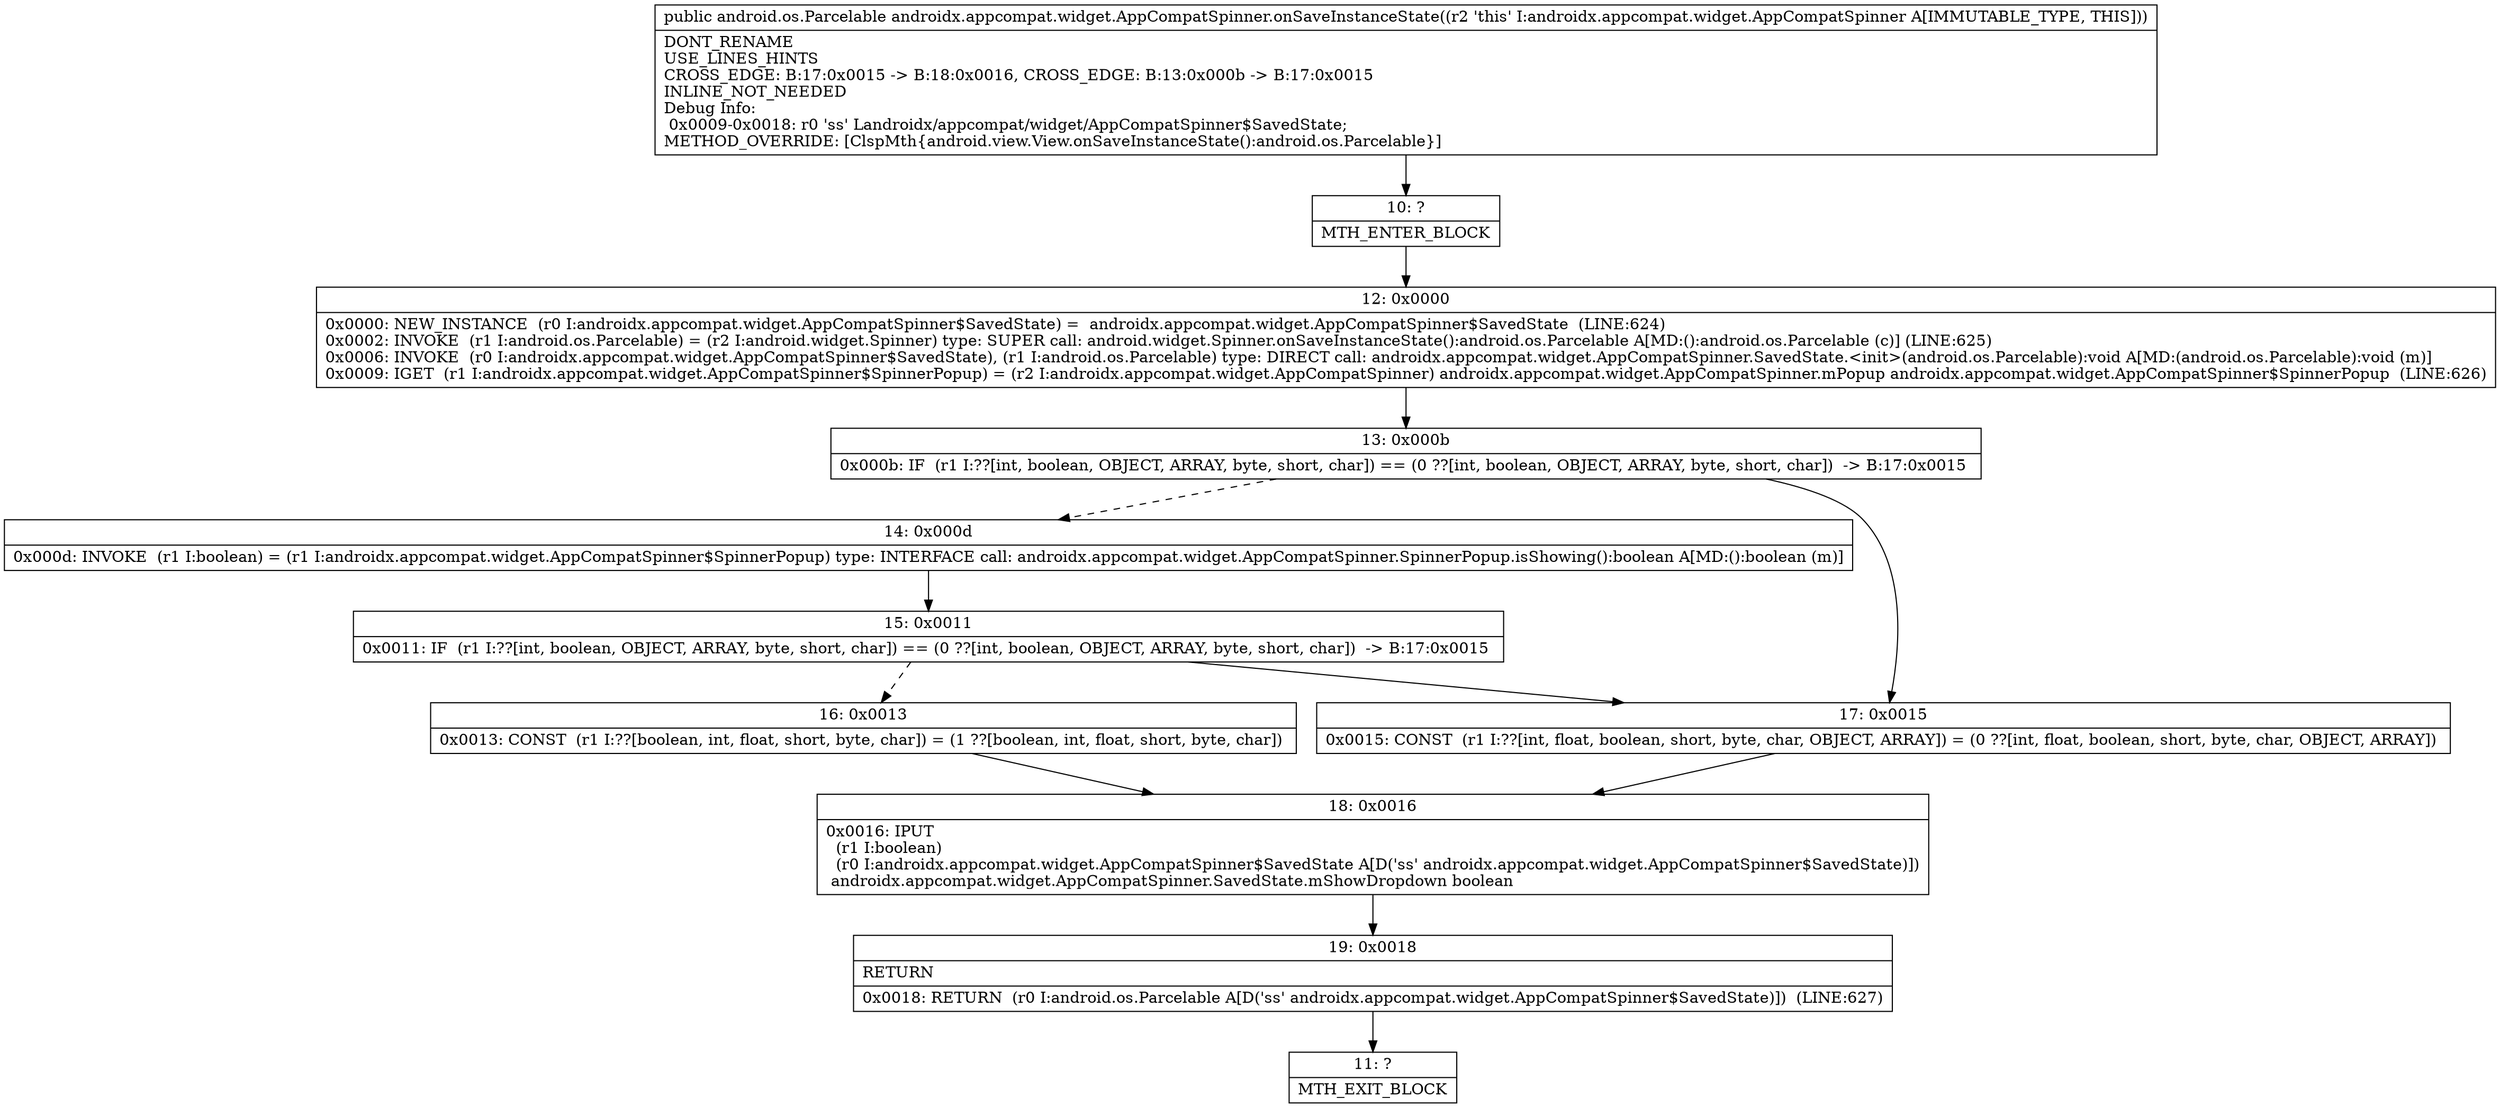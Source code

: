 digraph "CFG forandroidx.appcompat.widget.AppCompatSpinner.onSaveInstanceState()Landroid\/os\/Parcelable;" {
Node_10 [shape=record,label="{10\:\ ?|MTH_ENTER_BLOCK\l}"];
Node_12 [shape=record,label="{12\:\ 0x0000|0x0000: NEW_INSTANCE  (r0 I:androidx.appcompat.widget.AppCompatSpinner$SavedState) =  androidx.appcompat.widget.AppCompatSpinner$SavedState  (LINE:624)\l0x0002: INVOKE  (r1 I:android.os.Parcelable) = (r2 I:android.widget.Spinner) type: SUPER call: android.widget.Spinner.onSaveInstanceState():android.os.Parcelable A[MD:():android.os.Parcelable (c)] (LINE:625)\l0x0006: INVOKE  (r0 I:androidx.appcompat.widget.AppCompatSpinner$SavedState), (r1 I:android.os.Parcelable) type: DIRECT call: androidx.appcompat.widget.AppCompatSpinner.SavedState.\<init\>(android.os.Parcelable):void A[MD:(android.os.Parcelable):void (m)]\l0x0009: IGET  (r1 I:androidx.appcompat.widget.AppCompatSpinner$SpinnerPopup) = (r2 I:androidx.appcompat.widget.AppCompatSpinner) androidx.appcompat.widget.AppCompatSpinner.mPopup androidx.appcompat.widget.AppCompatSpinner$SpinnerPopup  (LINE:626)\l}"];
Node_13 [shape=record,label="{13\:\ 0x000b|0x000b: IF  (r1 I:??[int, boolean, OBJECT, ARRAY, byte, short, char]) == (0 ??[int, boolean, OBJECT, ARRAY, byte, short, char])  \-\> B:17:0x0015 \l}"];
Node_14 [shape=record,label="{14\:\ 0x000d|0x000d: INVOKE  (r1 I:boolean) = (r1 I:androidx.appcompat.widget.AppCompatSpinner$SpinnerPopup) type: INTERFACE call: androidx.appcompat.widget.AppCompatSpinner.SpinnerPopup.isShowing():boolean A[MD:():boolean (m)]\l}"];
Node_15 [shape=record,label="{15\:\ 0x0011|0x0011: IF  (r1 I:??[int, boolean, OBJECT, ARRAY, byte, short, char]) == (0 ??[int, boolean, OBJECT, ARRAY, byte, short, char])  \-\> B:17:0x0015 \l}"];
Node_16 [shape=record,label="{16\:\ 0x0013|0x0013: CONST  (r1 I:??[boolean, int, float, short, byte, char]) = (1 ??[boolean, int, float, short, byte, char]) \l}"];
Node_18 [shape=record,label="{18\:\ 0x0016|0x0016: IPUT  \l  (r1 I:boolean)\l  (r0 I:androidx.appcompat.widget.AppCompatSpinner$SavedState A[D('ss' androidx.appcompat.widget.AppCompatSpinner$SavedState)])\l androidx.appcompat.widget.AppCompatSpinner.SavedState.mShowDropdown boolean \l}"];
Node_19 [shape=record,label="{19\:\ 0x0018|RETURN\l|0x0018: RETURN  (r0 I:android.os.Parcelable A[D('ss' androidx.appcompat.widget.AppCompatSpinner$SavedState)])  (LINE:627)\l}"];
Node_11 [shape=record,label="{11\:\ ?|MTH_EXIT_BLOCK\l}"];
Node_17 [shape=record,label="{17\:\ 0x0015|0x0015: CONST  (r1 I:??[int, float, boolean, short, byte, char, OBJECT, ARRAY]) = (0 ??[int, float, boolean, short, byte, char, OBJECT, ARRAY]) \l}"];
MethodNode[shape=record,label="{public android.os.Parcelable androidx.appcompat.widget.AppCompatSpinner.onSaveInstanceState((r2 'this' I:androidx.appcompat.widget.AppCompatSpinner A[IMMUTABLE_TYPE, THIS]))  | DONT_RENAME\lUSE_LINES_HINTS\lCROSS_EDGE: B:17:0x0015 \-\> B:18:0x0016, CROSS_EDGE: B:13:0x000b \-\> B:17:0x0015\lINLINE_NOT_NEEDED\lDebug Info:\l  0x0009\-0x0018: r0 'ss' Landroidx\/appcompat\/widget\/AppCompatSpinner$SavedState;\lMETHOD_OVERRIDE: [ClspMth\{android.view.View.onSaveInstanceState():android.os.Parcelable\}]\l}"];
MethodNode -> Node_10;Node_10 -> Node_12;
Node_12 -> Node_13;
Node_13 -> Node_14[style=dashed];
Node_13 -> Node_17;
Node_14 -> Node_15;
Node_15 -> Node_16[style=dashed];
Node_15 -> Node_17;
Node_16 -> Node_18;
Node_18 -> Node_19;
Node_19 -> Node_11;
Node_17 -> Node_18;
}

